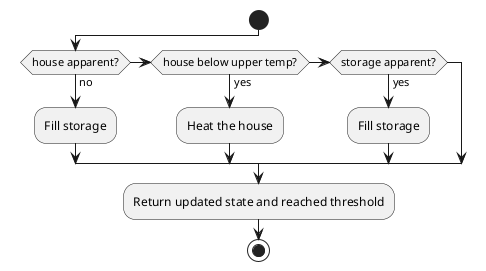@startuml
'https://plantuml.com/activity-diagram-beta

start
if (house apparent?) then (no)
  :Fill storage;
else if (house below upper temp?) then (yes)
    :Heat the house;
else if (storage apparent?) then (yes)
:Fill storage;
endif
:Return updated state and reached threshold;
stop

@enduml
